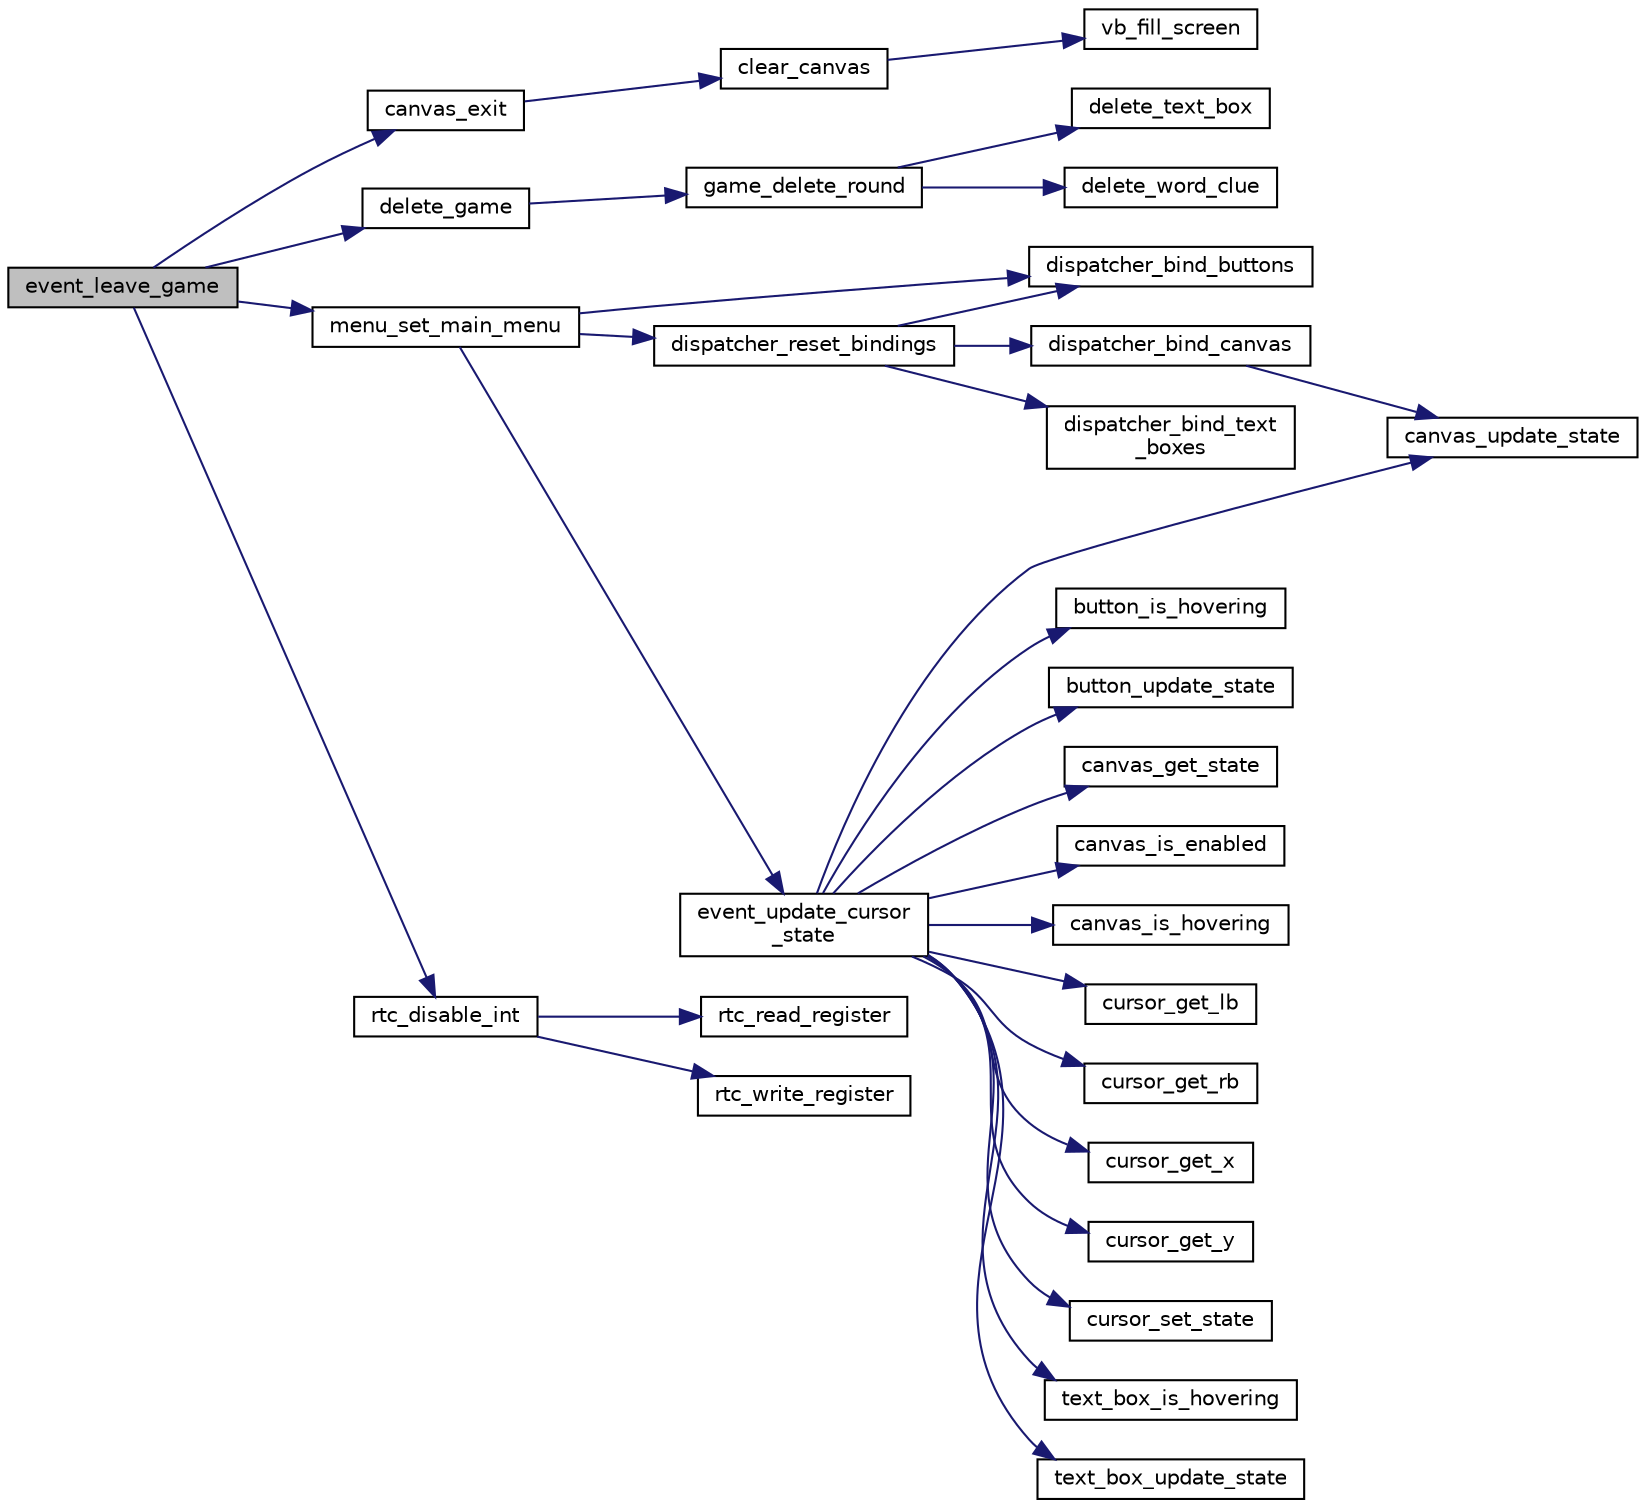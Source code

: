 digraph "event_leave_game"
{
 // LATEX_PDF_SIZE
  edge [fontname="Helvetica",fontsize="10",labelfontname="Helvetica",labelfontsize="10"];
  node [fontname="Helvetica",fontsize="10",shape=record];
  rankdir="LR";
  Node1 [label="event_leave_game",height=0.2,width=0.4,color="black", fillcolor="grey75", style="filled", fontcolor="black",tooltip="Leaves the game."];
  Node1 -> Node2 [color="midnightblue",fontsize="10",style="solid",fontname="Helvetica"];
  Node2 [label="canvas_exit",height=0.2,width=0.4,color="black", fillcolor="white", style="filled",URL="$group__canvas.html#ga70d19351c72c49f89e040a1fb90897c3",tooltip="Exits the canvas and frees the space allocated in memory to store its buffer."];
  Node2 -> Node3 [color="midnightblue",fontsize="10",style="solid",fontname="Helvetica"];
  Node3 [label="clear_canvas",height=0.2,width=0.4,color="black", fillcolor="white", style="filled",URL="$group__canvas.html#ga5b31467d787bcd9102fc76dff6aaa4ab",tooltip="Clears all the canvas strokes."];
  Node3 -> Node4 [color="midnightblue",fontsize="10",style="solid",fontname="Helvetica"];
  Node4 [label="vb_fill_screen",height=0.2,width=0.4,color="black", fillcolor="white", style="filled",URL="$group__graphics.html#ga1c6f059671dcd7284a5e4edda52ce870",tooltip="Fills the given buffer with the given color."];
  Node1 -> Node5 [color="midnightblue",fontsize="10",style="solid",fontname="Helvetica"];
  Node5 [label="delete_game",height=0.2,width=0.4,color="black", fillcolor="white", style="filled",URL="$group__game.html#ga138474d4cfdc04b079ceba8b584ed4e2",tooltip="Deletes the current game."];
  Node5 -> Node6 [color="midnightblue",fontsize="10",style="solid",fontname="Helvetica"];
  Node6 [label="game_delete_round",height=0.2,width=0.4,color="black", fillcolor="white", style="filled",URL="$group__game.html#gadede5f1c2e6f4a506c211cd8045dc449",tooltip="Deletes the current game round."];
  Node6 -> Node7 [color="midnightblue",fontsize="10",style="solid",fontname="Helvetica"];
  Node7 [label="delete_text_box",height=0.2,width=0.4,color="black", fillcolor="white", style="filled",URL="$group__textbox.html#ga2f207c8555da953e14b641615f2d9421",tooltip="Frees the space allocated in memory to store the content of a given text box."];
  Node6 -> Node8 [color="midnightblue",fontsize="10",style="solid",fontname="Helvetica"];
  Node8 [label="delete_word_clue",height=0.2,width=0.4,color="black", fillcolor="white", style="filled",URL="$group__clue.html#ga0425307d69028408fcaad6cf23e7a13a",tooltip="Frees the space allocated in memory to store the content of a given word clue."];
  Node1 -> Node9 [color="midnightblue",fontsize="10",style="solid",fontname="Helvetica"];
  Node9 [label="menu_set_main_menu",height=0.2,width=0.4,color="black", fillcolor="white", style="filled",URL="$group__menu.html#ga6c442e5329ddf932b74a253c15665d75",tooltip="Sets the menu to main menu."];
  Node9 -> Node10 [color="midnightblue",fontsize="10",style="solid",fontname="Helvetica"];
  Node10 [label="dispatcher_bind_buttons",height=0.2,width=0.4,color="black", fillcolor="white", style="filled",URL="$group__dispatcher.html#ga09a194e07832b8e7984e1b50d9722a80",tooltip="Binds the given buttons to the dispatcher."];
  Node9 -> Node11 [color="midnightblue",fontsize="10",style="solid",fontname="Helvetica"];
  Node11 [label="dispatcher_reset_bindings",height=0.2,width=0.4,color="black", fillcolor="white", style="filled",URL="$group__dispatcher.html#gab9458678bdcdc4f0ff458f8a9b27c638",tooltip="Resets all dispatcher bindings."];
  Node11 -> Node10 [color="midnightblue",fontsize="10",style="solid",fontname="Helvetica"];
  Node11 -> Node12 [color="midnightblue",fontsize="10",style="solid",fontname="Helvetica"];
  Node12 [label="dispatcher_bind_canvas",height=0.2,width=0.4,color="black", fillcolor="white", style="filled",URL="$group__dispatcher.html#gab72c16c8547625b6dde1d4626b3c9c99",tooltip="Binds or unbinds the canvas to the dispatcher."];
  Node12 -> Node13 [color="midnightblue",fontsize="10",style="solid",fontname="Helvetica"];
  Node13 [label="canvas_update_state",height=0.2,width=0.4,color="black", fillcolor="white", style="filled",URL="$group__canvas.html#ga95661aa91869ceace06141f45c078210",tooltip="Updates the state of the canvas according to given mouse info."];
  Node11 -> Node14 [color="midnightblue",fontsize="10",style="solid",fontname="Helvetica"];
  Node14 [label="dispatcher_bind_text\l_boxes",height=0.2,width=0.4,color="black", fillcolor="white", style="filled",URL="$group__dispatcher.html#ga4701c82e8ae5bf8fa045347e26aefb74",tooltip="Binds the given text boxes to the dispatcher."];
  Node9 -> Node15 [color="midnightblue",fontsize="10",style="solid",fontname="Helvetica"];
  Node15 [label="event_update_cursor\l_state",height=0.2,width=0.4,color="black", fillcolor="white", style="filled",URL="$group__dispatcher.html#ga1870958649b46017847735537a5701e1",tooltip="Updates the cursor state and updates the game according to it."];
  Node15 -> Node16 [color="midnightblue",fontsize="10",style="solid",fontname="Helvetica"];
  Node16 [label="button_is_hovering",height=0.2,width=0.4,color="black", fillcolor="white", style="filled",URL="$group__button.html#ga08826459f45b21d883c8b46751193280",tooltip="Checks if the given coordinates are inside the limits of a given button."];
  Node15 -> Node17 [color="midnightblue",fontsize="10",style="solid",fontname="Helvetica"];
  Node17 [label="button_update_state",height=0.2,width=0.4,color="black", fillcolor="white", style="filled",URL="$group__button.html#ga9d70332e21de7ab70afff4fa96fb69d4",tooltip="Updates the state of a given button according to given mouse info."];
  Node15 -> Node18 [color="midnightblue",fontsize="10",style="solid",fontname="Helvetica"];
  Node18 [label="canvas_get_state",height=0.2,width=0.4,color="black", fillcolor="white", style="filled",URL="$group__canvas.html#ga2f87deffc6dca6f0ee25d5cd1c3bdd40",tooltip="Gets the current canvas state."];
  Node15 -> Node19 [color="midnightblue",fontsize="10",style="solid",fontname="Helvetica"];
  Node19 [label="canvas_is_enabled",height=0.2,width=0.4,color="black", fillcolor="white", style="filled",URL="$group__canvas.html#gaff7e5e6e51cce443e068e88722d00bbb",tooltip="Checks if canvas is enabled."];
  Node15 -> Node20 [color="midnightblue",fontsize="10",style="solid",fontname="Helvetica"];
  Node20 [label="canvas_is_hovering",height=0.2,width=0.4,color="black", fillcolor="white", style="filled",URL="$group__canvas.html#ga4b7509d83889d7a4a67e0d72e6f2e096",tooltip="Checks if the given coordinates are inside the limits of the canvas."];
  Node15 -> Node13 [color="midnightblue",fontsize="10",style="solid",fontname="Helvetica"];
  Node15 -> Node21 [color="midnightblue",fontsize="10",style="solid",fontname="Helvetica"];
  Node21 [label="cursor_get_lb",height=0.2,width=0.4,color="black", fillcolor="white", style="filled",URL="$group__cursor.html#gac0fa742a26e68888018245125c26d5d6",tooltip="Gets the left button state. (either pressed or not)"];
  Node15 -> Node22 [color="midnightblue",fontsize="10",style="solid",fontname="Helvetica"];
  Node22 [label="cursor_get_rb",height=0.2,width=0.4,color="black", fillcolor="white", style="filled",URL="$group__cursor.html#ga7da23fec369ac0db044e35d1ff1fb95c",tooltip="Gets the right button state. (either pressed or not)"];
  Node15 -> Node23 [color="midnightblue",fontsize="10",style="solid",fontname="Helvetica"];
  Node23 [label="cursor_get_x",height=0.2,width=0.4,color="black", fillcolor="white", style="filled",URL="$group__cursor.html#ga479cd0880892e002681b109c7a712c04",tooltip="Gets cursor x coordinate."];
  Node15 -> Node24 [color="midnightblue",fontsize="10",style="solid",fontname="Helvetica"];
  Node24 [label="cursor_get_y",height=0.2,width=0.4,color="black", fillcolor="white", style="filled",URL="$group__cursor.html#ga15c1a0816c95ad240b94dc15480b403a",tooltip="Gets cursor y coordinate."];
  Node15 -> Node25 [color="midnightblue",fontsize="10",style="solid",fontname="Helvetica"];
  Node25 [label="cursor_set_state",height=0.2,width=0.4,color="black", fillcolor="white", style="filled",URL="$group__cursor.html#ga76ed8ba253d1ffd6ef14da30591ad15f",tooltip="Sets the cursor state."];
  Node15 -> Node26 [color="midnightblue",fontsize="10",style="solid",fontname="Helvetica"];
  Node26 [label="text_box_is_hovering",height=0.2,width=0.4,color="black", fillcolor="white", style="filled",URL="$group__textbox.html#ga33353114ce71e80ee90b18827c53f717",tooltip="Checks if the given coordinates are inside the limits of a given text box."];
  Node15 -> Node27 [color="midnightblue",fontsize="10",style="solid",fontname="Helvetica"];
  Node27 [label="text_box_update_state",height=0.2,width=0.4,color="black", fillcolor="white", style="filled",URL="$group__textbox.html#gaf810b80df21aa5e7259b8fc8815238f5",tooltip="Updates the state of a given text box according to given mouse info."];
  Node1 -> Node28 [color="midnightblue",fontsize="10",style="solid",fontname="Helvetica"];
  Node28 [label="rtc_disable_int",height=0.2,width=0.4,color="black", fillcolor="white", style="filled",URL="$group__rtc.html#gad0e26524911e8ec8710cd8364fcd924a",tooltip="Disables a type of interrupt."];
  Node28 -> Node29 [color="midnightblue",fontsize="10",style="solid",fontname="Helvetica"];
  Node29 [label="rtc_read_register",height=0.2,width=0.4,color="black", fillcolor="white", style="filled",URL="$group__rtc.html#gaeb22f43773d6e29365a07f7f847dfbb9",tooltip="Reads data from a RTC register."];
  Node28 -> Node30 [color="midnightblue",fontsize="10",style="solid",fontname="Helvetica"];
  Node30 [label="rtc_write_register",height=0.2,width=0.4,color="black", fillcolor="white", style="filled",URL="$group__rtc.html#ga30aa093c07ae9ee5626c2a50a40641d1",tooltip="Writes data to a RTC register."];
}
